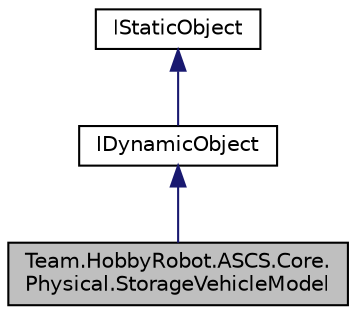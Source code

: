 digraph "Team.HobbyRobot.ASCS.Core.Physical.StorageVehicleModel"
{
 // LATEX_PDF_SIZE
  edge [fontname="Helvetica",fontsize="10",labelfontname="Helvetica",labelfontsize="10"];
  node [fontname="Helvetica",fontsize="10",shape=record];
  Node1 [label="Team.HobbyRobot.ASCS.Core.\lPhysical.StorageVehicleModel",height=0.2,width=0.4,color="black", fillcolor="grey75", style="filled", fontcolor="black",tooltip="Model of the storage vehicle"];
  Node2 -> Node1 [dir="back",color="midnightblue",fontsize="10",style="solid",fontname="Helvetica"];
  Node2 [label="IDynamicObject",height=0.2,width=0.4,color="black", fillcolor="white", style="filled",URL="$interface_team_1_1_hobby_robot_1_1_a_s_c_s_1_1_core_1_1_physical_1_1_i_dynamic_object.html",tooltip="Moving Object"];
  Node3 -> Node2 [dir="back",color="midnightblue",fontsize="10",style="solid",fontname="Helvetica"];
  Node3 [label="IStaticObject",height=0.2,width=0.4,color="black", fillcolor="white", style="filled",URL="$interface_team_1_1_hobby_robot_1_1_a_s_c_s_1_1_core_1_1_physical_1_1_i_static_object.html",tooltip="Stationary object"];
}

